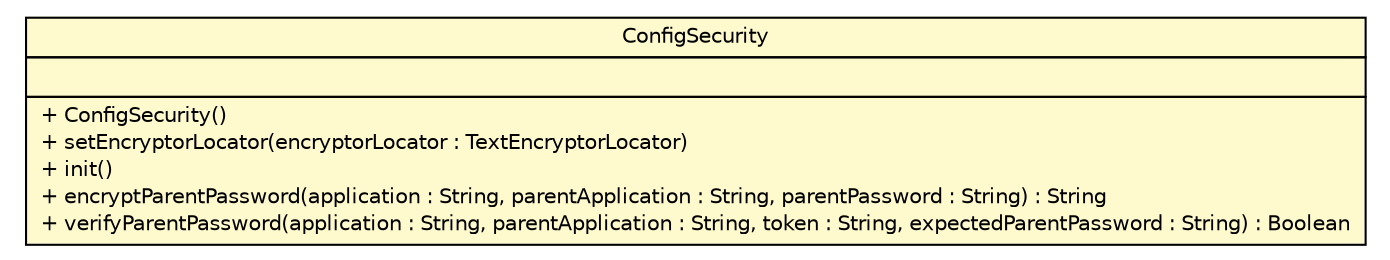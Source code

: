 #!/usr/local/bin/dot
#
# Class diagram 
# Generated by UMLGraph version R5_6-24-gf6e263 (http://www.umlgraph.org/)
#

digraph G {
	edge [fontname="Helvetica",fontsize=10,labelfontname="Helvetica",labelfontsize=10];
	node [fontname="Helvetica",fontsize=10,shape=plaintext];
	nodesep=0.25;
	ranksep=0.5;
	// cn.home1.cloud.config.server.security.ConfigSecurity
	c145 [label=<<table title="cn.home1.cloud.config.server.security.ConfigSecurity" border="0" cellborder="1" cellspacing="0" cellpadding="2" port="p" bgcolor="lemonChiffon" href="./ConfigSecurity.html">
		<tr><td><table border="0" cellspacing="0" cellpadding="1">
<tr><td align="center" balign="center"> ConfigSecurity </td></tr>
		</table></td></tr>
		<tr><td><table border="0" cellspacing="0" cellpadding="1">
<tr><td align="left" balign="left">  </td></tr>
		</table></td></tr>
		<tr><td><table border="0" cellspacing="0" cellpadding="1">
<tr><td align="left" balign="left"> + ConfigSecurity() </td></tr>
<tr><td align="left" balign="left"> + setEncryptorLocator(encryptorLocator : TextEncryptorLocator) </td></tr>
<tr><td align="left" balign="left"> + init() </td></tr>
<tr><td align="left" balign="left"> + encryptParentPassword(application : String, parentApplication : String, parentPassword : String) : String </td></tr>
<tr><td align="left" balign="left"> + verifyParentPassword(application : String, parentApplication : String, token : String, expectedParentPassword : String) : Boolean </td></tr>
		</table></td></tr>
		</table>>, URL="./ConfigSecurity.html", fontname="Helvetica", fontcolor="black", fontsize=10.0];
}

